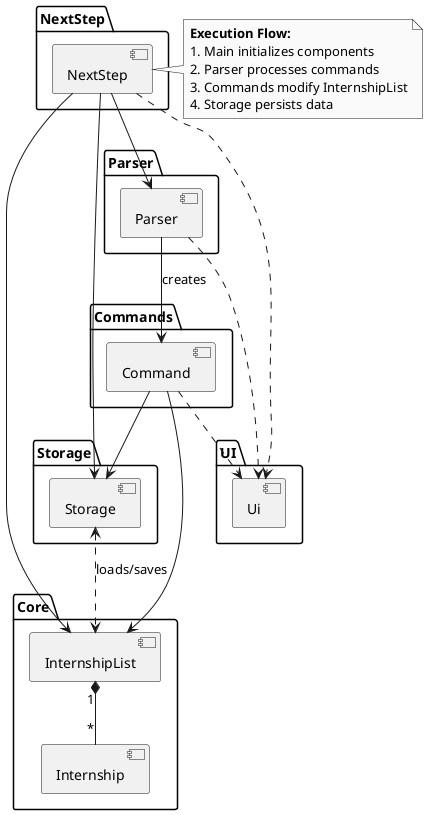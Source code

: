 @startuml NextStep_Architecture
skinparam monochrome true
skinparam shadowing false
skinparam nodesep 20
skinparam ranksep 30

package "NextStep" {
    [NextStep] as Main
}

package "Core" {
    [InternshipList]
    [Internship]
}

package "UI" {
    [Ui]
}

package "Storage" {
    [Storage] as StorageComponent
}

package "Parser" {
    [Parser] as ParserComponent
}

package "Commands" {
    [Command]
}

' Main relationships
Main --> StorageComponent
Main --> ParserComponent
Main ..> Ui
Main --> InternshipList

' Parser relationships
ParserComponent --> Command : creates
ParserComponent ..> Ui

' Command relationships
Command --> InternshipList
Command --> StorageComponent
Command ..> Ui

' Storage relationships
StorageComponent <..> InternshipList : loads/saves

' Core relationships
InternshipList "1" *--- "*" Internship

note right of Main
  <b>Execution Flow:</b>
  1. Main initializes components
  2. Parser processes commands
  3. Commands modify InternshipList
  4. Storage persists data
end note

@enduml
